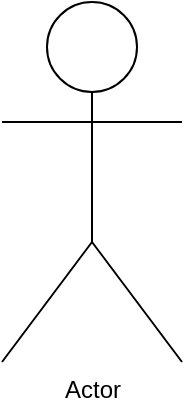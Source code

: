 <mxfile version="15.5.1" type="github">
  <diagram id="wTj1HZZAuiqeMmv9iiWi" name="第 1 页">
    <mxGraphModel dx="1186" dy="739" grid="1" gridSize="10" guides="1" tooltips="1" connect="1" arrows="1" fold="1" page="1" pageScale="1" pageWidth="827" pageHeight="1169" math="0" shadow="0">
      <root>
        <mxCell id="0" />
        <mxCell id="1" parent="0" />
        <mxCell id="Iw83ngWAXISAZAJcyLQx-4" value="Actor" style="shape=umlActor;verticalLabelPosition=bottom;verticalAlign=top;html=1;" vertex="1" parent="1">
          <mxGeometry x="369" y="70" width="90" height="180" as="geometry" />
        </mxCell>
      </root>
    </mxGraphModel>
  </diagram>
</mxfile>
